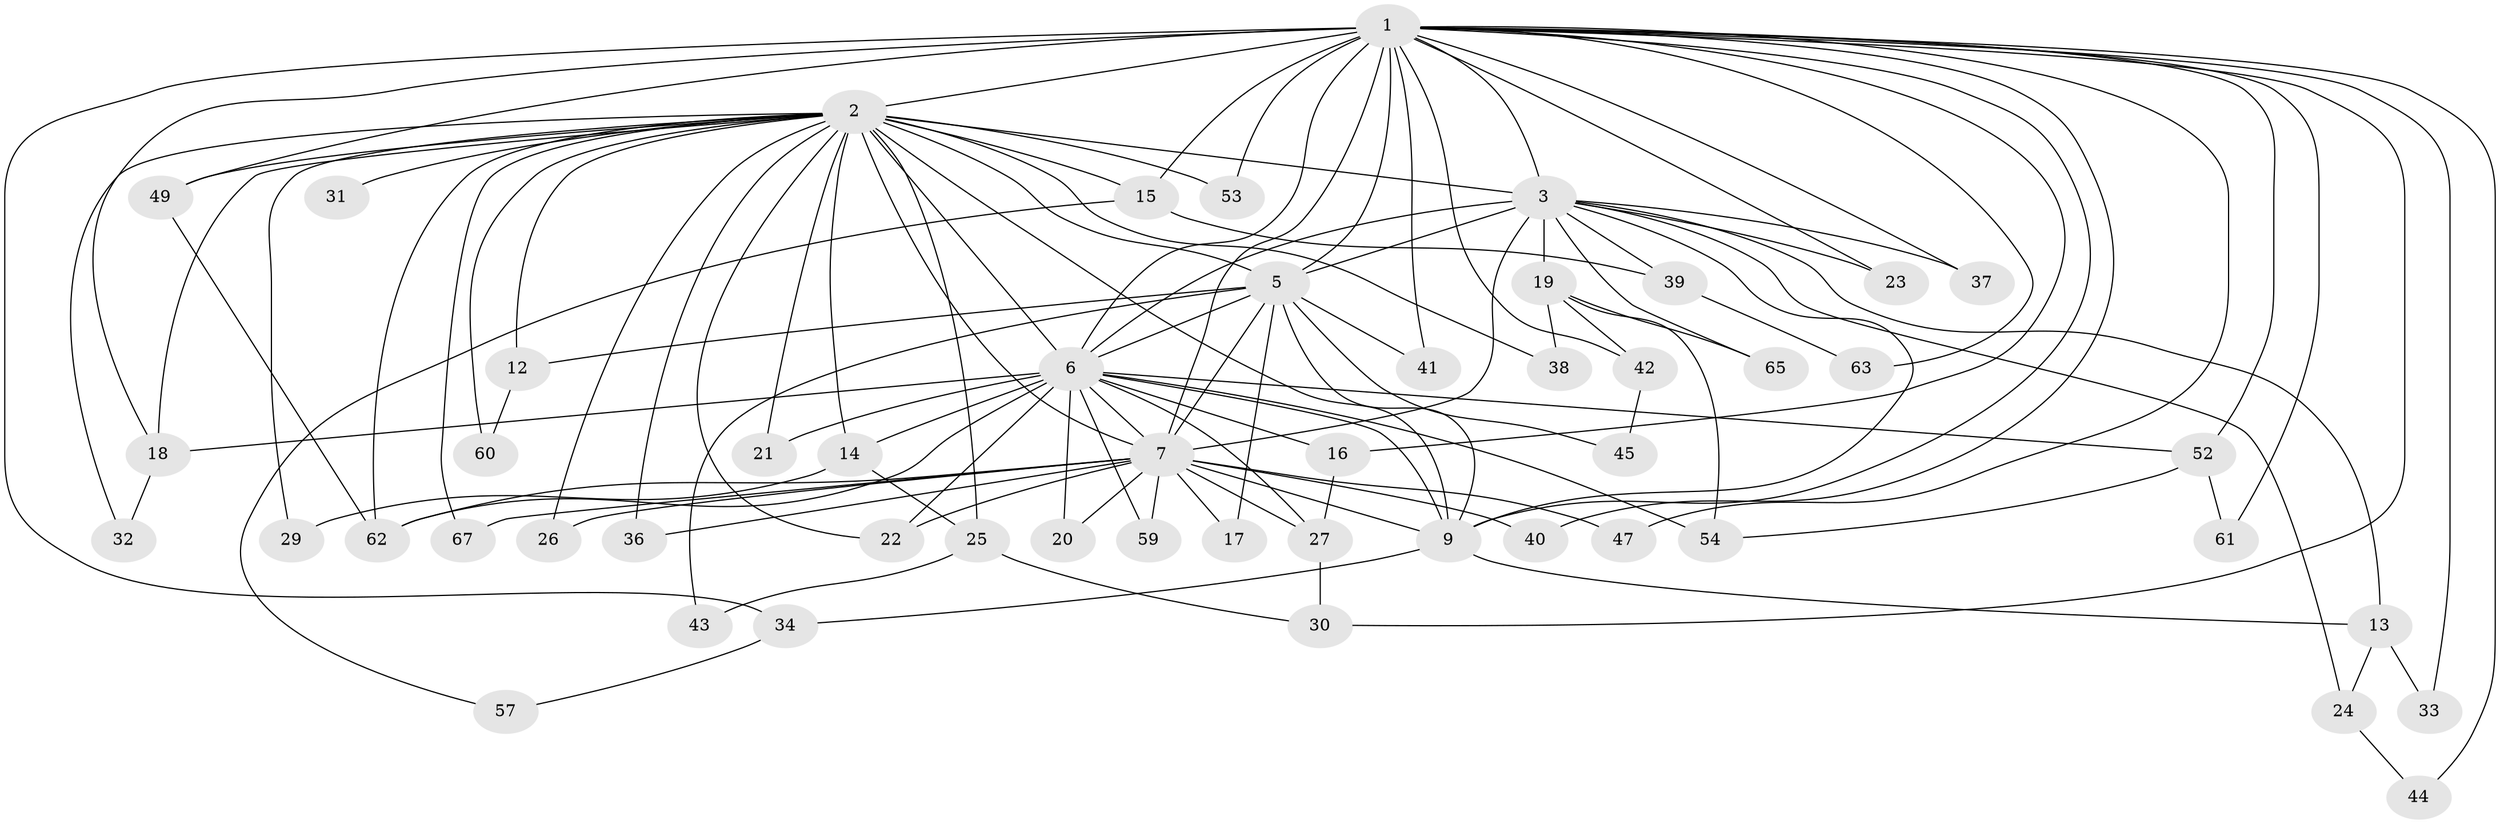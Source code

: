 // original degree distribution, {23: 0.014492753623188406, 18: 0.014492753623188406, 17: 0.014492753623188406, 21: 0.014492753623188406, 15: 0.014492753623188406, 22: 0.014492753623188406, 16: 0.014492753623188406, 14: 0.028985507246376812, 12: 0.014492753623188406, 4: 0.11594202898550725, 3: 0.17391304347826086, 5: 0.014492753623188406, 2: 0.5362318840579711, 7: 0.014492753623188406}
// Generated by graph-tools (version 1.1) at 2025/11/02/27/25 16:11:00]
// undirected, 52 vertices, 116 edges
graph export_dot {
graph [start="1"]
  node [color=gray90,style=filled];
  1 [super="+10"];
  2 [super="+4"];
  3 [super="+11"];
  5 [super="+64"];
  6 [super="+35"];
  7 [super="+8"];
  9 [super="+46"];
  12;
  13;
  14;
  15 [super="+50"];
  16;
  17;
  18 [super="+28"];
  19 [super="+55"];
  20;
  21;
  22 [super="+56"];
  23;
  24;
  25;
  26;
  27 [super="+51"];
  29 [super="+69"];
  30 [super="+48"];
  31;
  32;
  33;
  34;
  36;
  37;
  38;
  39;
  40;
  41;
  42;
  43;
  44;
  45;
  47;
  49 [super="+66"];
  52;
  53;
  54 [super="+58"];
  57;
  59;
  60;
  61;
  62 [super="+68"];
  63;
  65;
  67;
  1 -- 2 [weight=4];
  1 -- 3 [weight=2];
  1 -- 5 [weight=2];
  1 -- 6 [weight=2];
  1 -- 7 [weight=4];
  1 -- 9 [weight=2];
  1 -- 16;
  1 -- 33;
  1 -- 37;
  1 -- 40;
  1 -- 41;
  1 -- 42;
  1 -- 44;
  1 -- 47;
  1 -- 49;
  1 -- 52;
  1 -- 61;
  1 -- 63;
  1 -- 30;
  1 -- 34;
  1 -- 15 [weight=2];
  1 -- 53;
  1 -- 23;
  1 -- 18;
  2 -- 3 [weight=2];
  2 -- 5 [weight=2];
  2 -- 6 [weight=3];
  2 -- 7 [weight=4];
  2 -- 9 [weight=2];
  2 -- 14;
  2 -- 18;
  2 -- 26;
  2 -- 29 [weight=2];
  2 -- 38;
  2 -- 53;
  2 -- 67;
  2 -- 12;
  2 -- 15;
  2 -- 21;
  2 -- 25;
  2 -- 31;
  2 -- 32;
  2 -- 36;
  2 -- 49;
  2 -- 60;
  2 -- 62;
  2 -- 22;
  3 -- 5;
  3 -- 6;
  3 -- 7 [weight=2];
  3 -- 9;
  3 -- 13;
  3 -- 19 [weight=2];
  3 -- 23;
  3 -- 37;
  3 -- 39;
  3 -- 65;
  3 -- 24;
  5 -- 6;
  5 -- 7 [weight=3];
  5 -- 9;
  5 -- 12;
  5 -- 17;
  5 -- 41;
  5 -- 43;
  5 -- 45;
  6 -- 7 [weight=2];
  6 -- 9 [weight=2];
  6 -- 14;
  6 -- 16;
  6 -- 18;
  6 -- 20;
  6 -- 21;
  6 -- 22;
  6 -- 52;
  6 -- 54;
  6 -- 59;
  6 -- 62;
  6 -- 27;
  7 -- 9 [weight=2];
  7 -- 20;
  7 -- 26;
  7 -- 40;
  7 -- 47;
  7 -- 59;
  7 -- 67;
  7 -- 36;
  7 -- 17;
  7 -- 22;
  7 -- 27;
  7 -- 62;
  9 -- 13;
  9 -- 34;
  12 -- 60;
  13 -- 24;
  13 -- 33;
  14 -- 25;
  14 -- 29;
  15 -- 39;
  15 -- 57;
  16 -- 27;
  18 -- 32;
  19 -- 38;
  19 -- 42;
  19 -- 65;
  19 -- 54 [weight=2];
  24 -- 44;
  25 -- 30;
  25 -- 43;
  27 -- 30;
  34 -- 57;
  39 -- 63;
  42 -- 45;
  49 -- 62;
  52 -- 54;
  52 -- 61;
}
